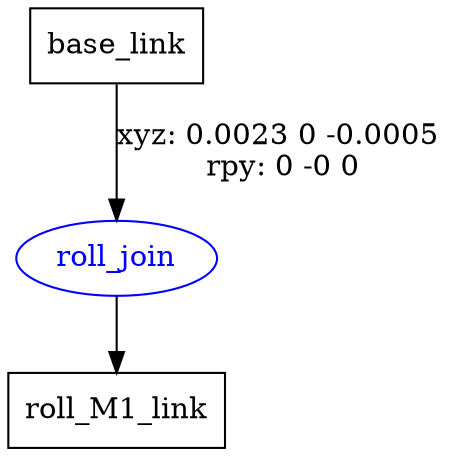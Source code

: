 digraph G {
node [shape=box];
"base_link" [label="base_link"];
"roll_M1_link" [label="roll_M1_link"];
node [shape=ellipse, color=blue, fontcolor=blue];
"base_link" -> "roll_join" [label="xyz: 0.0023 0 -0.0005 \nrpy: 0 -0 0"]
"roll_join" -> "roll_M1_link"
}
